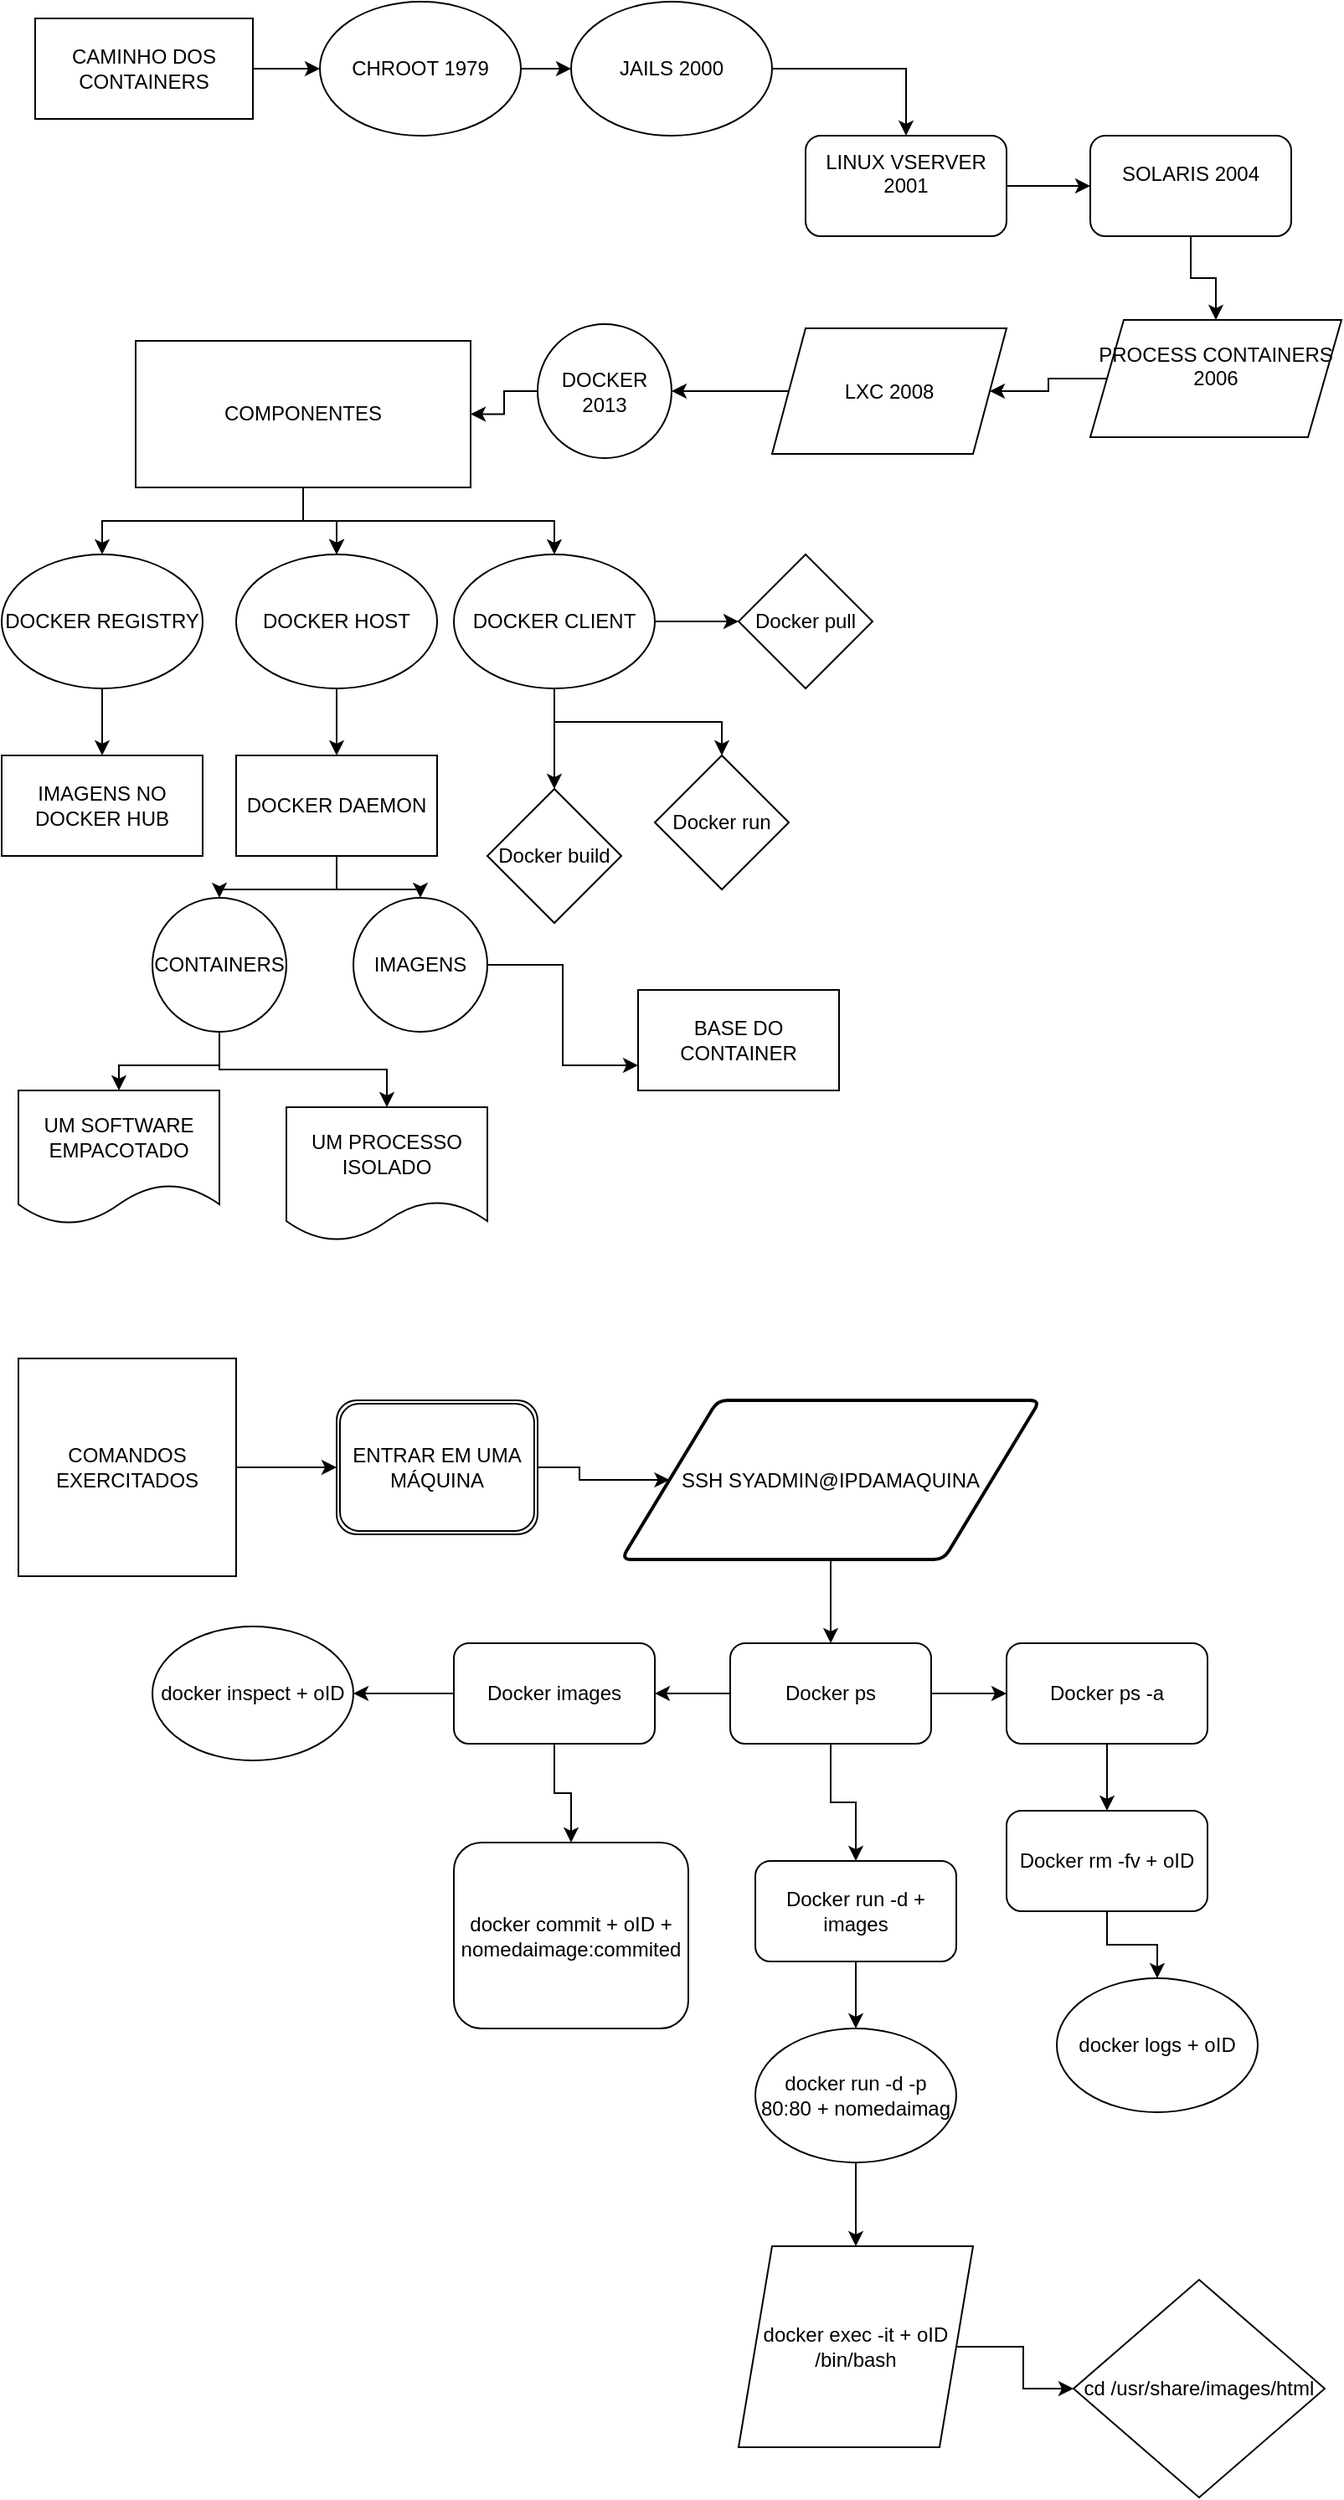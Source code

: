<mxfile version="20.8.3" type="github">
  <diagram id="2RAFOEM6CEjJ-g44hhky" name="Página-1">
    <mxGraphModel dx="1360" dy="775" grid="1" gridSize="10" guides="1" tooltips="1" connect="1" arrows="1" fold="1" page="1" pageScale="1" pageWidth="827" pageHeight="1169" math="0" shadow="0">
      <root>
        <mxCell id="0" />
        <mxCell id="1" parent="0" />
        <mxCell id="ou2WC9nBaCsvbl3odo8g-2" style="edgeStyle=orthogonalEdgeStyle;rounded=0;orthogonalLoop=1;jettySize=auto;html=1;" edge="1" parent="1" source="ou2WC9nBaCsvbl3odo8g-1" target="ou2WC9nBaCsvbl3odo8g-3">
          <mxGeometry relative="1" as="geometry">
            <mxPoint x="220" y="50" as="targetPoint" />
          </mxGeometry>
        </mxCell>
        <mxCell id="ou2WC9nBaCsvbl3odo8g-1" value="CAMINHO DOS CONTAINERS" style="rounded=0;whiteSpace=wrap;html=1;" vertex="1" parent="1">
          <mxGeometry x="30" y="20" width="130" height="60" as="geometry" />
        </mxCell>
        <mxCell id="ou2WC9nBaCsvbl3odo8g-4" style="edgeStyle=orthogonalEdgeStyle;rounded=0;orthogonalLoop=1;jettySize=auto;html=1;" edge="1" parent="1" source="ou2WC9nBaCsvbl3odo8g-3" target="ou2WC9nBaCsvbl3odo8g-5">
          <mxGeometry relative="1" as="geometry">
            <mxPoint x="380" y="50" as="targetPoint" />
          </mxGeometry>
        </mxCell>
        <mxCell id="ou2WC9nBaCsvbl3odo8g-3" value="CHROOT 1979" style="ellipse;whiteSpace=wrap;html=1;" vertex="1" parent="1">
          <mxGeometry x="200" y="10" width="120" height="80" as="geometry" />
        </mxCell>
        <mxCell id="ou2WC9nBaCsvbl3odo8g-9" style="edgeStyle=orthogonalEdgeStyle;rounded=0;orthogonalLoop=1;jettySize=auto;html=1;entryX=0.5;entryY=0;entryDx=0;entryDy=0;" edge="1" parent="1" source="ou2WC9nBaCsvbl3odo8g-5" target="ou2WC9nBaCsvbl3odo8g-7">
          <mxGeometry relative="1" as="geometry" />
        </mxCell>
        <mxCell id="ou2WC9nBaCsvbl3odo8g-5" value="JAILS 2000" style="ellipse;whiteSpace=wrap;html=1;" vertex="1" parent="1">
          <mxGeometry x="350" y="10" width="120" height="80" as="geometry" />
        </mxCell>
        <mxCell id="ou2WC9nBaCsvbl3odo8g-10" style="edgeStyle=orthogonalEdgeStyle;rounded=0;orthogonalLoop=1;jettySize=auto;html=1;" edge="1" parent="1" source="ou2WC9nBaCsvbl3odo8g-7" target="ou2WC9nBaCsvbl3odo8g-11">
          <mxGeometry relative="1" as="geometry">
            <mxPoint x="650" y="120" as="targetPoint" />
          </mxGeometry>
        </mxCell>
        <mxCell id="ou2WC9nBaCsvbl3odo8g-7" value="&lt;div&gt;LINUX VSERVER 2001&lt;/div&gt;&lt;div&gt;&lt;br&gt;&lt;/div&gt;" style="rounded=1;whiteSpace=wrap;html=1;" vertex="1" parent="1">
          <mxGeometry x="490" y="90" width="120" height="60" as="geometry" />
        </mxCell>
        <mxCell id="ou2WC9nBaCsvbl3odo8g-12" style="edgeStyle=orthogonalEdgeStyle;rounded=0;orthogonalLoop=1;jettySize=auto;html=1;" edge="1" parent="1" source="ou2WC9nBaCsvbl3odo8g-11" target="ou2WC9nBaCsvbl3odo8g-13">
          <mxGeometry relative="1" as="geometry">
            <mxPoint x="720" y="200" as="targetPoint" />
          </mxGeometry>
        </mxCell>
        <mxCell id="ou2WC9nBaCsvbl3odo8g-11" value="&lt;div&gt;SOLARIS 2004&lt;/div&gt;&lt;div&gt;&lt;br&gt;&lt;/div&gt;" style="rounded=1;whiteSpace=wrap;html=1;" vertex="1" parent="1">
          <mxGeometry x="660" y="90" width="120" height="60" as="geometry" />
        </mxCell>
        <mxCell id="ou2WC9nBaCsvbl3odo8g-14" style="edgeStyle=orthogonalEdgeStyle;rounded=0;orthogonalLoop=1;jettySize=auto;html=1;" edge="1" parent="1" source="ou2WC9nBaCsvbl3odo8g-13" target="ou2WC9nBaCsvbl3odo8g-15">
          <mxGeometry relative="1" as="geometry">
            <mxPoint x="630" y="235" as="targetPoint" />
          </mxGeometry>
        </mxCell>
        <mxCell id="ou2WC9nBaCsvbl3odo8g-13" value="&lt;div&gt;PROCESS CONTAINERS 2006&lt;/div&gt;&lt;div&gt;&lt;br&gt;&lt;/div&gt;" style="shape=parallelogram;perimeter=parallelogramPerimeter;whiteSpace=wrap;html=1;fixedSize=1;" vertex="1" parent="1">
          <mxGeometry x="660" y="200" width="150" height="70" as="geometry" />
        </mxCell>
        <mxCell id="ou2WC9nBaCsvbl3odo8g-16" style="edgeStyle=orthogonalEdgeStyle;rounded=0;orthogonalLoop=1;jettySize=auto;html=1;" edge="1" parent="1" source="ou2WC9nBaCsvbl3odo8g-15" target="ou2WC9nBaCsvbl3odo8g-17">
          <mxGeometry relative="1" as="geometry">
            <mxPoint x="410" y="242.5" as="targetPoint" />
          </mxGeometry>
        </mxCell>
        <mxCell id="ou2WC9nBaCsvbl3odo8g-15" value="LXC 2008" style="shape=parallelogram;perimeter=parallelogramPerimeter;whiteSpace=wrap;html=1;fixedSize=1;" vertex="1" parent="1">
          <mxGeometry x="470" y="205" width="140" height="75" as="geometry" />
        </mxCell>
        <mxCell id="ou2WC9nBaCsvbl3odo8g-18" style="edgeStyle=orthogonalEdgeStyle;rounded=0;orthogonalLoop=1;jettySize=auto;html=1;" edge="1" parent="1" source="ou2WC9nBaCsvbl3odo8g-17" target="ou2WC9nBaCsvbl3odo8g-19">
          <mxGeometry relative="1" as="geometry">
            <mxPoint x="260" y="250" as="targetPoint" />
          </mxGeometry>
        </mxCell>
        <mxCell id="ou2WC9nBaCsvbl3odo8g-17" value="DOCKER 2013" style="ellipse;whiteSpace=wrap;html=1;aspect=fixed;" vertex="1" parent="1">
          <mxGeometry x="330" y="202.5" width="80" height="80" as="geometry" />
        </mxCell>
        <mxCell id="ou2WC9nBaCsvbl3odo8g-20" style="edgeStyle=orthogonalEdgeStyle;rounded=0;orthogonalLoop=1;jettySize=auto;html=1;" edge="1" parent="1" source="ou2WC9nBaCsvbl3odo8g-19" target="ou2WC9nBaCsvbl3odo8g-21">
          <mxGeometry relative="1" as="geometry">
            <mxPoint x="190" y="350" as="targetPoint" />
          </mxGeometry>
        </mxCell>
        <mxCell id="ou2WC9nBaCsvbl3odo8g-22" style="edgeStyle=orthogonalEdgeStyle;rounded=0;orthogonalLoop=1;jettySize=auto;html=1;" edge="1" parent="1" source="ou2WC9nBaCsvbl3odo8g-19" target="ou2WC9nBaCsvbl3odo8g-23">
          <mxGeometry relative="1" as="geometry">
            <mxPoint x="190" y="360" as="targetPoint" />
          </mxGeometry>
        </mxCell>
        <mxCell id="ou2WC9nBaCsvbl3odo8g-24" value="" style="edgeStyle=orthogonalEdgeStyle;rounded=0;orthogonalLoop=1;jettySize=auto;html=1;" edge="1" parent="1" source="ou2WC9nBaCsvbl3odo8g-19" target="ou2WC9nBaCsvbl3odo8g-23">
          <mxGeometry relative="1" as="geometry" />
        </mxCell>
        <mxCell id="ou2WC9nBaCsvbl3odo8g-25" style="edgeStyle=orthogonalEdgeStyle;rounded=0;orthogonalLoop=1;jettySize=auto;html=1;" edge="1" parent="1" source="ou2WC9nBaCsvbl3odo8g-19" target="ou2WC9nBaCsvbl3odo8g-26">
          <mxGeometry relative="1" as="geometry">
            <mxPoint x="290" y="350" as="targetPoint" />
          </mxGeometry>
        </mxCell>
        <mxCell id="ou2WC9nBaCsvbl3odo8g-19" value="COMPONENTES" style="rounded=0;whiteSpace=wrap;html=1;" vertex="1" parent="1">
          <mxGeometry x="90" y="212.5" width="200" height="87.5" as="geometry" />
        </mxCell>
        <mxCell id="ou2WC9nBaCsvbl3odo8g-29" style="edgeStyle=orthogonalEdgeStyle;rounded=0;orthogonalLoop=1;jettySize=auto;html=1;entryX=0.5;entryY=0;entryDx=0;entryDy=0;" edge="1" parent="1" source="ou2WC9nBaCsvbl3odo8g-21" target="ou2WC9nBaCsvbl3odo8g-27">
          <mxGeometry relative="1" as="geometry" />
        </mxCell>
        <mxCell id="ou2WC9nBaCsvbl3odo8g-21" value="DOCKER REGISTRY" style="ellipse;whiteSpace=wrap;html=1;" vertex="1" parent="1">
          <mxGeometry x="10" y="340" width="120" height="80" as="geometry" />
        </mxCell>
        <mxCell id="ou2WC9nBaCsvbl3odo8g-31" value="" style="edgeStyle=orthogonalEdgeStyle;rounded=0;orthogonalLoop=1;jettySize=auto;html=1;" edge="1" parent="1" source="ou2WC9nBaCsvbl3odo8g-23" target="ou2WC9nBaCsvbl3odo8g-30">
          <mxGeometry relative="1" as="geometry" />
        </mxCell>
        <mxCell id="ou2WC9nBaCsvbl3odo8g-23" value="DOCKER HOST" style="ellipse;whiteSpace=wrap;html=1;" vertex="1" parent="1">
          <mxGeometry x="150" y="340" width="120" height="80" as="geometry" />
        </mxCell>
        <mxCell id="ou2WC9nBaCsvbl3odo8g-37" value="" style="edgeStyle=orthogonalEdgeStyle;rounded=0;orthogonalLoop=1;jettySize=auto;html=1;" edge="1" parent="1" source="ou2WC9nBaCsvbl3odo8g-26" target="ou2WC9nBaCsvbl3odo8g-36">
          <mxGeometry relative="1" as="geometry" />
        </mxCell>
        <mxCell id="ou2WC9nBaCsvbl3odo8g-39" value="" style="edgeStyle=orthogonalEdgeStyle;rounded=0;orthogonalLoop=1;jettySize=auto;html=1;" edge="1" parent="1" source="ou2WC9nBaCsvbl3odo8g-26" target="ou2WC9nBaCsvbl3odo8g-38">
          <mxGeometry relative="1" as="geometry" />
        </mxCell>
        <mxCell id="ou2WC9nBaCsvbl3odo8g-43" style="edgeStyle=orthogonalEdgeStyle;rounded=0;orthogonalLoop=1;jettySize=auto;html=1;" edge="1" parent="1" source="ou2WC9nBaCsvbl3odo8g-26" target="ou2WC9nBaCsvbl3odo8g-42">
          <mxGeometry relative="1" as="geometry" />
        </mxCell>
        <mxCell id="ou2WC9nBaCsvbl3odo8g-26" value="DOCKER CLIENT" style="ellipse;whiteSpace=wrap;html=1;" vertex="1" parent="1">
          <mxGeometry x="280" y="340" width="120" height="80" as="geometry" />
        </mxCell>
        <mxCell id="ou2WC9nBaCsvbl3odo8g-27" value="IMAGENS NO DOCKER HUB" style="whiteSpace=wrap;html=1;" vertex="1" parent="1">
          <mxGeometry x="10" y="460" width="120" height="60" as="geometry" />
        </mxCell>
        <mxCell id="ou2WC9nBaCsvbl3odo8g-33" value="" style="edgeStyle=orthogonalEdgeStyle;rounded=0;orthogonalLoop=1;jettySize=auto;html=1;" edge="1" parent="1" source="ou2WC9nBaCsvbl3odo8g-30" target="ou2WC9nBaCsvbl3odo8g-32">
          <mxGeometry relative="1" as="geometry" />
        </mxCell>
        <mxCell id="ou2WC9nBaCsvbl3odo8g-34" style="edgeStyle=orthogonalEdgeStyle;rounded=0;orthogonalLoop=1;jettySize=auto;html=1;" edge="1" parent="1" source="ou2WC9nBaCsvbl3odo8g-30" target="ou2WC9nBaCsvbl3odo8g-35">
          <mxGeometry relative="1" as="geometry">
            <mxPoint x="250" y="550" as="targetPoint" />
          </mxGeometry>
        </mxCell>
        <mxCell id="ou2WC9nBaCsvbl3odo8g-30" value="DOCKER DAEMON" style="whiteSpace=wrap;html=1;" vertex="1" parent="1">
          <mxGeometry x="150" y="460" width="120" height="60" as="geometry" />
        </mxCell>
        <mxCell id="ou2WC9nBaCsvbl3odo8g-45" value="" style="edgeStyle=orthogonalEdgeStyle;rounded=0;orthogonalLoop=1;jettySize=auto;html=1;" edge="1" parent="1" source="ou2WC9nBaCsvbl3odo8g-32" target="ou2WC9nBaCsvbl3odo8g-44">
          <mxGeometry relative="1" as="geometry" />
        </mxCell>
        <mxCell id="ou2WC9nBaCsvbl3odo8g-46" style="edgeStyle=orthogonalEdgeStyle;rounded=0;orthogonalLoop=1;jettySize=auto;html=1;" edge="1" parent="1" source="ou2WC9nBaCsvbl3odo8g-32" target="ou2WC9nBaCsvbl3odo8g-47">
          <mxGeometry relative="1" as="geometry">
            <mxPoint x="200" y="680" as="targetPoint" />
          </mxGeometry>
        </mxCell>
        <mxCell id="ou2WC9nBaCsvbl3odo8g-32" value="CONTAINERS" style="ellipse;whiteSpace=wrap;html=1;" vertex="1" parent="1">
          <mxGeometry x="100" y="545" width="80" height="80" as="geometry" />
        </mxCell>
        <mxCell id="ou2WC9nBaCsvbl3odo8g-51" style="edgeStyle=orthogonalEdgeStyle;rounded=0;orthogonalLoop=1;jettySize=auto;html=1;entryX=0;entryY=0.75;entryDx=0;entryDy=0;" edge="1" parent="1" source="ou2WC9nBaCsvbl3odo8g-35" target="ou2WC9nBaCsvbl3odo8g-50">
          <mxGeometry relative="1" as="geometry" />
        </mxCell>
        <mxCell id="ou2WC9nBaCsvbl3odo8g-35" value="IMAGENS" style="ellipse;whiteSpace=wrap;html=1;aspect=fixed;" vertex="1" parent="1">
          <mxGeometry x="220" y="545" width="80" height="80" as="geometry" />
        </mxCell>
        <mxCell id="ou2WC9nBaCsvbl3odo8g-36" value="Docker build" style="rhombus;whiteSpace=wrap;html=1;" vertex="1" parent="1">
          <mxGeometry x="300" y="480" width="80" height="80" as="geometry" />
        </mxCell>
        <mxCell id="ou2WC9nBaCsvbl3odo8g-38" value="Docker pull" style="rhombus;whiteSpace=wrap;html=1;" vertex="1" parent="1">
          <mxGeometry x="450" y="340" width="80" height="80" as="geometry" />
        </mxCell>
        <mxCell id="ou2WC9nBaCsvbl3odo8g-42" value="Docker run" style="rhombus;whiteSpace=wrap;html=1;" vertex="1" parent="1">
          <mxGeometry x="400" y="460" width="80" height="80" as="geometry" />
        </mxCell>
        <mxCell id="ou2WC9nBaCsvbl3odo8g-44" value="UM SOFTWARE EMPACOTADO" style="shape=document;whiteSpace=wrap;html=1;boundedLbl=1;" vertex="1" parent="1">
          <mxGeometry x="20" y="660" width="120" height="80" as="geometry" />
        </mxCell>
        <mxCell id="ou2WC9nBaCsvbl3odo8g-47" value="UM PROCESSO ISOLADO" style="shape=document;whiteSpace=wrap;html=1;boundedLbl=1;" vertex="1" parent="1">
          <mxGeometry x="180" y="670" width="120" height="80" as="geometry" />
        </mxCell>
        <mxCell id="ou2WC9nBaCsvbl3odo8g-50" value="BASE DO CONTAINER" style="rounded=0;whiteSpace=wrap;html=1;" vertex="1" parent="1">
          <mxGeometry x="390" y="600" width="120" height="60" as="geometry" />
        </mxCell>
        <mxCell id="ou2WC9nBaCsvbl3odo8g-53" style="edgeStyle=orthogonalEdgeStyle;rounded=0;orthogonalLoop=1;jettySize=auto;html=1;entryX=0;entryY=0.5;entryDx=0;entryDy=0;" edge="1" parent="1" source="ou2WC9nBaCsvbl3odo8g-52" target="ou2WC9nBaCsvbl3odo8g-54">
          <mxGeometry relative="1" as="geometry">
            <mxPoint x="200" y="885" as="targetPoint" />
          </mxGeometry>
        </mxCell>
        <mxCell id="ou2WC9nBaCsvbl3odo8g-52" value="COMANDOS EXERCITADOS" style="whiteSpace=wrap;html=1;aspect=fixed;" vertex="1" parent="1">
          <mxGeometry x="20" y="820" width="130" height="130" as="geometry" />
        </mxCell>
        <mxCell id="ou2WC9nBaCsvbl3odo8g-58" style="edgeStyle=orthogonalEdgeStyle;rounded=0;orthogonalLoop=1;jettySize=auto;html=1;entryX=0;entryY=0.5;entryDx=0;entryDy=0;" edge="1" parent="1" source="ou2WC9nBaCsvbl3odo8g-54" target="ou2WC9nBaCsvbl3odo8g-57">
          <mxGeometry relative="1" as="geometry" />
        </mxCell>
        <mxCell id="ou2WC9nBaCsvbl3odo8g-54" value="ENTRAR EM UMA MÁQUINA" style="shape=ext;double=1;rounded=1;whiteSpace=wrap;html=1;" vertex="1" parent="1">
          <mxGeometry x="210" y="845" width="120" height="80" as="geometry" />
        </mxCell>
        <mxCell id="ou2WC9nBaCsvbl3odo8g-59" style="edgeStyle=orthogonalEdgeStyle;rounded=0;orthogonalLoop=1;jettySize=auto;html=1;" edge="1" parent="1" source="ou2WC9nBaCsvbl3odo8g-57" target="ou2WC9nBaCsvbl3odo8g-60">
          <mxGeometry relative="1" as="geometry">
            <mxPoint x="505" y="1000" as="targetPoint" />
          </mxGeometry>
        </mxCell>
        <mxCell id="ou2WC9nBaCsvbl3odo8g-57" value="SSH SYADMIN@IPDAMAQUINA" style="shape=parallelogram;html=1;strokeWidth=2;perimeter=parallelogramPerimeter;whiteSpace=wrap;rounded=1;arcSize=12;size=0.23;" vertex="1" parent="1">
          <mxGeometry x="380" y="845" width="250" height="95" as="geometry" />
        </mxCell>
        <mxCell id="ou2WC9nBaCsvbl3odo8g-61" style="edgeStyle=orthogonalEdgeStyle;rounded=0;orthogonalLoop=1;jettySize=auto;html=1;" edge="1" parent="1" source="ou2WC9nBaCsvbl3odo8g-60" target="ou2WC9nBaCsvbl3odo8g-62">
          <mxGeometry relative="1" as="geometry">
            <mxPoint x="630" y="1020" as="targetPoint" />
          </mxGeometry>
        </mxCell>
        <mxCell id="ou2WC9nBaCsvbl3odo8g-63" style="edgeStyle=orthogonalEdgeStyle;rounded=0;orthogonalLoop=1;jettySize=auto;html=1;" edge="1" parent="1" source="ou2WC9nBaCsvbl3odo8g-60" target="ou2WC9nBaCsvbl3odo8g-64">
          <mxGeometry relative="1" as="geometry">
            <mxPoint x="390" y="1020" as="targetPoint" />
          </mxGeometry>
        </mxCell>
        <mxCell id="ou2WC9nBaCsvbl3odo8g-65" style="edgeStyle=orthogonalEdgeStyle;rounded=0;orthogonalLoop=1;jettySize=auto;html=1;" edge="1" parent="1" source="ou2WC9nBaCsvbl3odo8g-60" target="ou2WC9nBaCsvbl3odo8g-66">
          <mxGeometry relative="1" as="geometry">
            <mxPoint x="505" y="1100" as="targetPoint" />
          </mxGeometry>
        </mxCell>
        <mxCell id="ou2WC9nBaCsvbl3odo8g-60" value="Docker ps" style="rounded=1;whiteSpace=wrap;html=1;" vertex="1" parent="1">
          <mxGeometry x="445" y="990" width="120" height="60" as="geometry" />
        </mxCell>
        <mxCell id="ou2WC9nBaCsvbl3odo8g-67" style="edgeStyle=orthogonalEdgeStyle;rounded=0;orthogonalLoop=1;jettySize=auto;html=1;" edge="1" parent="1" source="ou2WC9nBaCsvbl3odo8g-62" target="ou2WC9nBaCsvbl3odo8g-68">
          <mxGeometry relative="1" as="geometry">
            <mxPoint x="670" y="1110" as="targetPoint" />
          </mxGeometry>
        </mxCell>
        <mxCell id="ou2WC9nBaCsvbl3odo8g-62" value="Docker ps -a" style="rounded=1;whiteSpace=wrap;html=1;" vertex="1" parent="1">
          <mxGeometry x="610" y="990" width="120" height="60" as="geometry" />
        </mxCell>
        <mxCell id="ou2WC9nBaCsvbl3odo8g-69" style="edgeStyle=orthogonalEdgeStyle;rounded=0;orthogonalLoop=1;jettySize=auto;html=1;" edge="1" parent="1" source="ou2WC9nBaCsvbl3odo8g-64" target="ou2WC9nBaCsvbl3odo8g-70">
          <mxGeometry relative="1" as="geometry">
            <mxPoint x="340" y="1110" as="targetPoint" />
          </mxGeometry>
        </mxCell>
        <mxCell id="ou2WC9nBaCsvbl3odo8g-76" style="edgeStyle=orthogonalEdgeStyle;rounded=0;orthogonalLoop=1;jettySize=auto;html=1;" edge="1" parent="1" source="ou2WC9nBaCsvbl3odo8g-64" target="ou2WC9nBaCsvbl3odo8g-77">
          <mxGeometry relative="1" as="geometry">
            <mxPoint x="210" y="1020" as="targetPoint" />
          </mxGeometry>
        </mxCell>
        <mxCell id="ou2WC9nBaCsvbl3odo8g-64" value="Docker images" style="rounded=1;whiteSpace=wrap;html=1;" vertex="1" parent="1">
          <mxGeometry x="280" y="990" width="120" height="60" as="geometry" />
        </mxCell>
        <mxCell id="ou2WC9nBaCsvbl3odo8g-72" style="edgeStyle=orthogonalEdgeStyle;rounded=0;orthogonalLoop=1;jettySize=auto;html=1;" edge="1" parent="1" source="ou2WC9nBaCsvbl3odo8g-66" target="ou2WC9nBaCsvbl3odo8g-73">
          <mxGeometry relative="1" as="geometry">
            <mxPoint x="520" y="1230" as="targetPoint" />
          </mxGeometry>
        </mxCell>
        <mxCell id="ou2WC9nBaCsvbl3odo8g-66" value="Docker run -d + images" style="rounded=1;whiteSpace=wrap;html=1;" vertex="1" parent="1">
          <mxGeometry x="460" y="1120" width="120" height="60" as="geometry" />
        </mxCell>
        <mxCell id="ou2WC9nBaCsvbl3odo8g-74" style="edgeStyle=orthogonalEdgeStyle;rounded=0;orthogonalLoop=1;jettySize=auto;html=1;" edge="1" parent="1" source="ou2WC9nBaCsvbl3odo8g-68" target="ou2WC9nBaCsvbl3odo8g-75">
          <mxGeometry relative="1" as="geometry">
            <mxPoint x="700" y="1210" as="targetPoint" />
          </mxGeometry>
        </mxCell>
        <mxCell id="ou2WC9nBaCsvbl3odo8g-68" value="Docker rm -fv + oID" style="rounded=1;whiteSpace=wrap;html=1;" vertex="1" parent="1">
          <mxGeometry x="610" y="1090" width="120" height="60" as="geometry" />
        </mxCell>
        <mxCell id="ou2WC9nBaCsvbl3odo8g-70" value="docker commit + oID + nomedaimage:commited" style="rounded=1;whiteSpace=wrap;html=1;" vertex="1" parent="1">
          <mxGeometry x="280" y="1109" width="140" height="111" as="geometry" />
        </mxCell>
        <mxCell id="ou2WC9nBaCsvbl3odo8g-78" style="edgeStyle=orthogonalEdgeStyle;rounded=0;orthogonalLoop=1;jettySize=auto;html=1;" edge="1" parent="1" source="ou2WC9nBaCsvbl3odo8g-73" target="ou2WC9nBaCsvbl3odo8g-79">
          <mxGeometry relative="1" as="geometry">
            <mxPoint x="520" y="1360" as="targetPoint" />
          </mxGeometry>
        </mxCell>
        <mxCell id="ou2WC9nBaCsvbl3odo8g-73" value="docker run -d -p 80:80 + nomedaimag" style="ellipse;whiteSpace=wrap;html=1;" vertex="1" parent="1">
          <mxGeometry x="460" y="1220" width="120" height="80" as="geometry" />
        </mxCell>
        <mxCell id="ou2WC9nBaCsvbl3odo8g-75" value="docker logs + oID&lt;br&gt;" style="ellipse;whiteSpace=wrap;html=1;" vertex="1" parent="1">
          <mxGeometry x="640" y="1190" width="120" height="80" as="geometry" />
        </mxCell>
        <mxCell id="ou2WC9nBaCsvbl3odo8g-77" value="docker inspect + oID&lt;br&gt;" style="ellipse;whiteSpace=wrap;html=1;" vertex="1" parent="1">
          <mxGeometry x="100" y="980" width="120" height="80" as="geometry" />
        </mxCell>
        <mxCell id="ou2WC9nBaCsvbl3odo8g-80" style="edgeStyle=orthogonalEdgeStyle;rounded=0;orthogonalLoop=1;jettySize=auto;html=1;" edge="1" parent="1" source="ou2WC9nBaCsvbl3odo8g-79" target="ou2WC9nBaCsvbl3odo8g-81">
          <mxGeometry relative="1" as="geometry">
            <mxPoint x="630" y="1410" as="targetPoint" />
          </mxGeometry>
        </mxCell>
        <mxCell id="ou2WC9nBaCsvbl3odo8g-79" value="docker exec -it + oID /bin/bash" style="shape=parallelogram;perimeter=parallelogramPerimeter;whiteSpace=wrap;html=1;fixedSize=1;" vertex="1" parent="1">
          <mxGeometry x="450" y="1350" width="140" height="120" as="geometry" />
        </mxCell>
        <mxCell id="ou2WC9nBaCsvbl3odo8g-81" value="cd /usr/share/images/html" style="rhombus;whiteSpace=wrap;html=1;" vertex="1" parent="1">
          <mxGeometry x="650" y="1370" width="150" height="130" as="geometry" />
        </mxCell>
      </root>
    </mxGraphModel>
  </diagram>
</mxfile>
